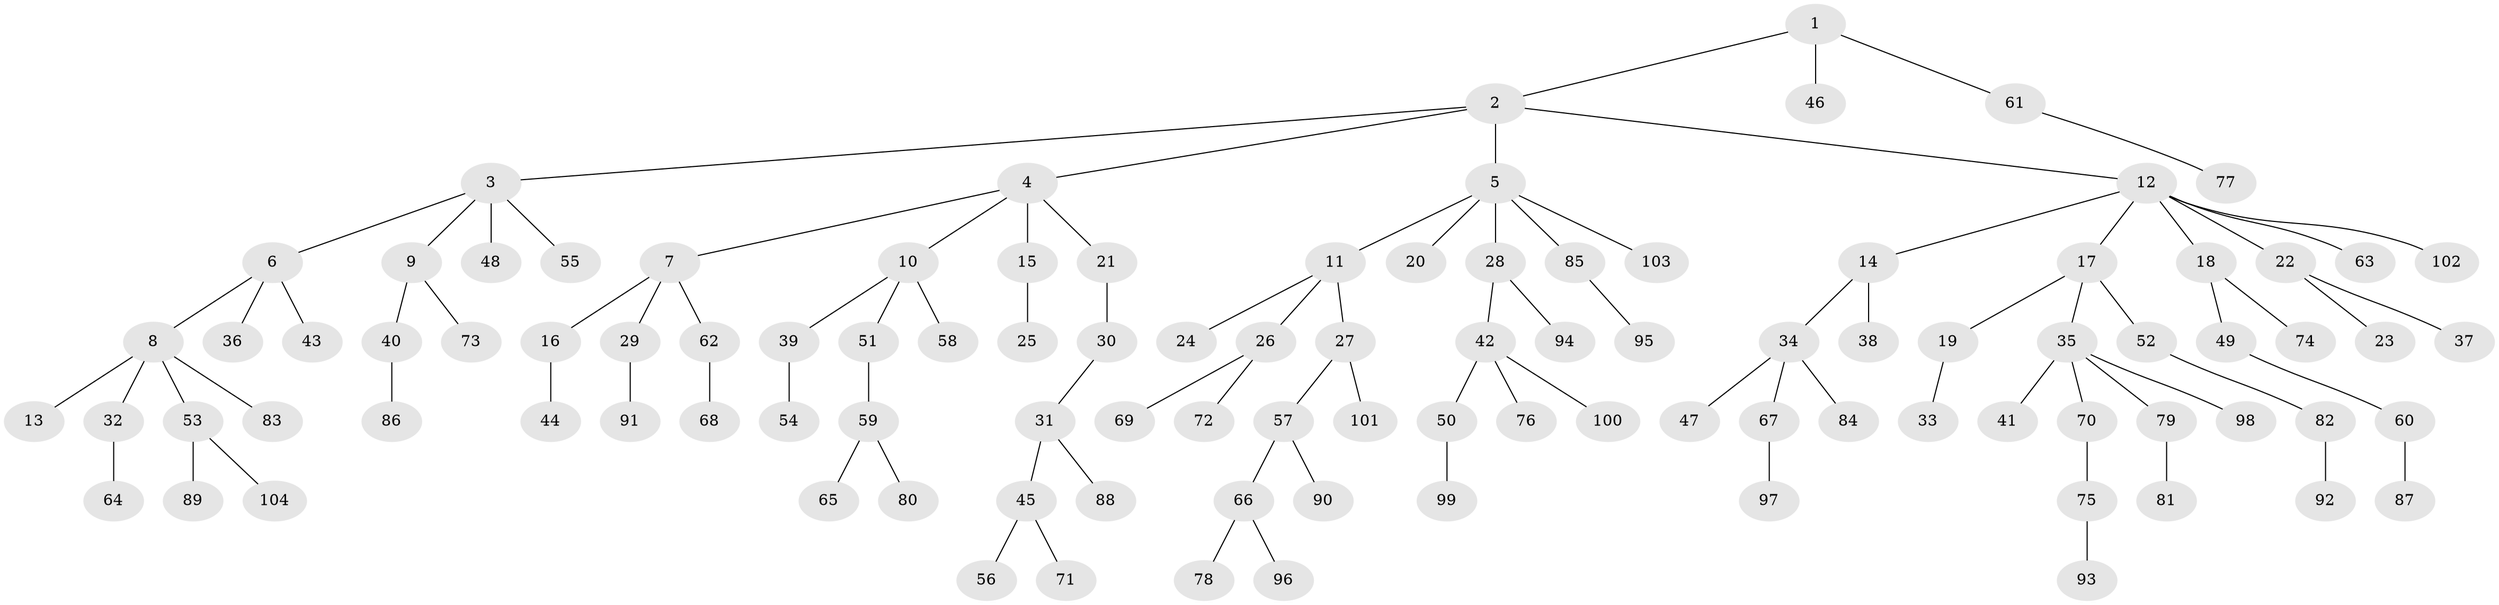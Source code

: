 // coarse degree distribution, {1: 0.4716981132075472, 5: 0.018867924528301886, 3: 0.16981132075471697, 7: 0.018867924528301886, 4: 0.018867924528301886, 6: 0.018867924528301886, 2: 0.2830188679245283}
// Generated by graph-tools (version 1.1) at 2025/51/03/04/25 22:51:37]
// undirected, 104 vertices, 103 edges
graph export_dot {
  node [color=gray90,style=filled];
  1;
  2;
  3;
  4;
  5;
  6;
  7;
  8;
  9;
  10;
  11;
  12;
  13;
  14;
  15;
  16;
  17;
  18;
  19;
  20;
  21;
  22;
  23;
  24;
  25;
  26;
  27;
  28;
  29;
  30;
  31;
  32;
  33;
  34;
  35;
  36;
  37;
  38;
  39;
  40;
  41;
  42;
  43;
  44;
  45;
  46;
  47;
  48;
  49;
  50;
  51;
  52;
  53;
  54;
  55;
  56;
  57;
  58;
  59;
  60;
  61;
  62;
  63;
  64;
  65;
  66;
  67;
  68;
  69;
  70;
  71;
  72;
  73;
  74;
  75;
  76;
  77;
  78;
  79;
  80;
  81;
  82;
  83;
  84;
  85;
  86;
  87;
  88;
  89;
  90;
  91;
  92;
  93;
  94;
  95;
  96;
  97;
  98;
  99;
  100;
  101;
  102;
  103;
  104;
  1 -- 2;
  1 -- 46;
  1 -- 61;
  2 -- 3;
  2 -- 4;
  2 -- 5;
  2 -- 12;
  3 -- 6;
  3 -- 9;
  3 -- 48;
  3 -- 55;
  4 -- 7;
  4 -- 10;
  4 -- 15;
  4 -- 21;
  5 -- 11;
  5 -- 20;
  5 -- 28;
  5 -- 85;
  5 -- 103;
  6 -- 8;
  6 -- 36;
  6 -- 43;
  7 -- 16;
  7 -- 29;
  7 -- 62;
  8 -- 13;
  8 -- 32;
  8 -- 53;
  8 -- 83;
  9 -- 40;
  9 -- 73;
  10 -- 39;
  10 -- 51;
  10 -- 58;
  11 -- 24;
  11 -- 26;
  11 -- 27;
  12 -- 14;
  12 -- 17;
  12 -- 18;
  12 -- 22;
  12 -- 63;
  12 -- 102;
  14 -- 34;
  14 -- 38;
  15 -- 25;
  16 -- 44;
  17 -- 19;
  17 -- 35;
  17 -- 52;
  18 -- 49;
  18 -- 74;
  19 -- 33;
  21 -- 30;
  22 -- 23;
  22 -- 37;
  26 -- 69;
  26 -- 72;
  27 -- 57;
  27 -- 101;
  28 -- 42;
  28 -- 94;
  29 -- 91;
  30 -- 31;
  31 -- 45;
  31 -- 88;
  32 -- 64;
  34 -- 47;
  34 -- 67;
  34 -- 84;
  35 -- 41;
  35 -- 70;
  35 -- 79;
  35 -- 98;
  39 -- 54;
  40 -- 86;
  42 -- 50;
  42 -- 76;
  42 -- 100;
  45 -- 56;
  45 -- 71;
  49 -- 60;
  50 -- 99;
  51 -- 59;
  52 -- 82;
  53 -- 89;
  53 -- 104;
  57 -- 66;
  57 -- 90;
  59 -- 65;
  59 -- 80;
  60 -- 87;
  61 -- 77;
  62 -- 68;
  66 -- 78;
  66 -- 96;
  67 -- 97;
  70 -- 75;
  75 -- 93;
  79 -- 81;
  82 -- 92;
  85 -- 95;
}
